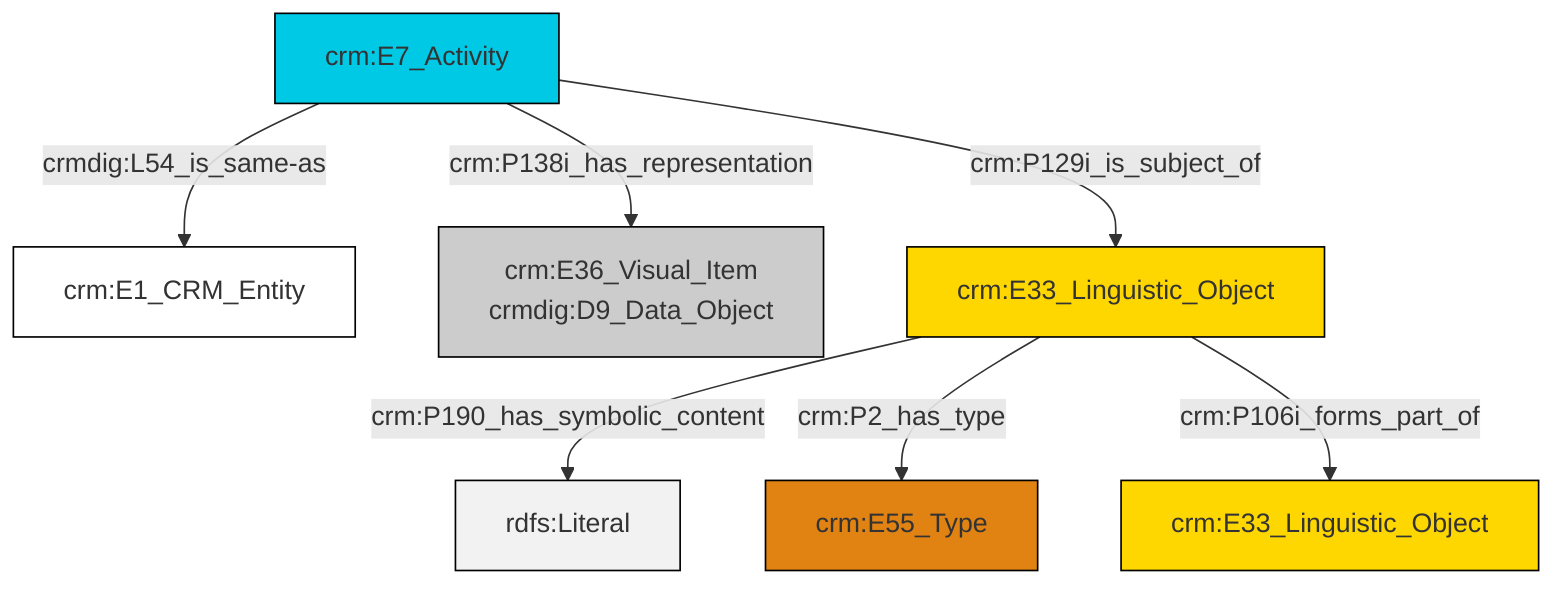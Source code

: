graph TD
classDef Literal fill:#f2f2f2,stroke:#000000;
classDef CRM_Entity fill:#FFFFFF,stroke:#000000;
classDef Temporal_Entity fill:#00C9E6, stroke:#000000;
classDef Type fill:#E18312, stroke:#000000;
classDef Time-Span fill:#2C9C91, stroke:#000000;
classDef Appellation fill:#FFEB7F, stroke:#000000;
classDef Place fill:#008836, stroke:#000000;
classDef Persistent_Item fill:#B266B2, stroke:#000000;
classDef Conceptual_Object fill:#FFD700, stroke:#000000;
classDef Physical_Thing fill:#D2B48C, stroke:#000000;
classDef Actor fill:#f58aad, stroke:#000000;
classDef PC_Classes fill:#4ce600, stroke:#000000;
classDef Multi fill:#cccccc,stroke:#000000;

4["crm:E7_Activity"]:::Temporal_Entity -->|crmdig:L54_is_same-as| 2["crm:E1_CRM_Entity"]:::CRM_Entity
4["crm:E7_Activity"]:::Temporal_Entity -->|crm:P138i_has_representation| 7["crm:E36_Visual_Item<br>crmdig:D9_Data_Object"]:::Multi
10["crm:E33_Linguistic_Object"]:::Conceptual_Object -->|crm:P190_has_symbolic_content| 11[rdfs:Literal]:::Literal
10["crm:E33_Linguistic_Object"]:::Conceptual_Object -->|crm:P2_has_type| 0["crm:E55_Type"]:::Type
10["crm:E33_Linguistic_Object"]:::Conceptual_Object -->|crm:P106i_forms_part_of| 5["crm:E33_Linguistic_Object"]:::Conceptual_Object
4["crm:E7_Activity"]:::Temporal_Entity -->|crm:P129i_is_subject_of| 10["crm:E33_Linguistic_Object"]:::Conceptual_Object